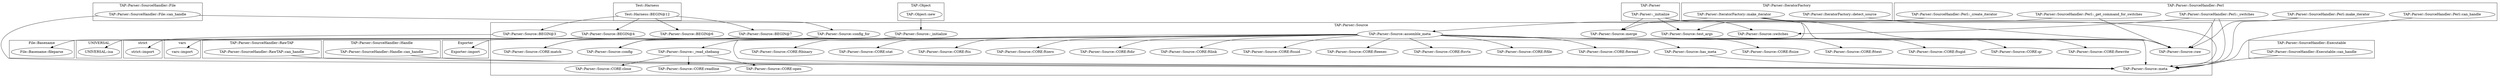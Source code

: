 digraph {
graph [overlap=false]
subgraph cluster_TAP_Parser_SourceHandler_Perl {
	label="TAP::Parser::SourceHandler::Perl";
	"TAP::Parser::SourceHandler::Perl::_create_iterator";
	"TAP::Parser::SourceHandler::Perl::_switches";
	"TAP::Parser::SourceHandler::Perl::make_iterator";
	"TAP::Parser::SourceHandler::Perl::can_handle";
	"TAP::Parser::SourceHandler::Perl::_get_command_for_switches";
}
subgraph cluster_vars {
	label="vars";
	"vars::import";
}
subgraph cluster_strict {
	label="strict";
	"strict::import";
}
subgraph cluster_TAP_Object {
	label="TAP::Object";
	"TAP::Object::new";
}
subgraph cluster_TAP_Parser_SourceHandler_Executable {
	label="TAP::Parser::SourceHandler::Executable";
	"TAP::Parser::SourceHandler::Executable::can_handle";
}
subgraph cluster_Test_Harness {
	label="Test::Harness";
	"Test::Harness::BEGIN@12";
}
subgraph cluster_Exporter {
	label="Exporter";
	"Exporter::import";
}
subgraph cluster_TAP_Parser_SourceHandler_RawTAP {
	label="TAP::Parser::SourceHandler::RawTAP";
	"TAP::Parser::SourceHandler::RawTAP::can_handle";
}
subgraph cluster_File_Basename {
	label="File::Basename";
	"File::Basename::fileparse";
}
subgraph cluster_TAP_Parser_SourceHandler_Handle {
	label="TAP::Parser::SourceHandler::Handle";
	"TAP::Parser::SourceHandler::Handle::can_handle";
}
subgraph cluster_TAP_Parser_Source {
	label="TAP::Parser::Source";
	"TAP::Parser::Source::CORE:ftfile";
	"TAP::Parser::Source::CORE:ftsvtx";
	"TAP::Parser::Source::CORE:match";
	"TAP::Parser::Source::raw";
	"TAP::Parser::Source::CORE:fteread";
	"TAP::Parser::Source::CORE:ftsize";
	"TAP::Parser::Source::CORE:fttext";
	"TAP::Parser::Source::CORE:ftsgid";
	"TAP::Parser::Source::_initialize";
	"TAP::Parser::Source::BEGIN@4";
	"TAP::Parser::Source::CORE:qr";
	"TAP::Parser::Source::switches";
	"TAP::Parser::Source::test_args";
	"TAP::Parser::Source::assemble_meta";
	"TAP::Parser::Source::meta";
	"TAP::Parser::Source::CORE:readline";
	"TAP::Parser::Source::CORE:ftewrite";
	"TAP::Parser::Source::has_meta";
	"TAP::Parser::Source::config";
	"TAP::Parser::Source::BEGIN@6";
	"TAP::Parser::Source::CORE:ftbinary";
	"TAP::Parser::Source::CORE:open";
	"TAP::Parser::Source::CORE:stat";
	"TAP::Parser::Source::CORE:ftis";
	"TAP::Parser::Source::BEGIN@7";
	"TAP::Parser::Source::CORE:close";
	"TAP::Parser::Source::CORE:ftzero";
	"TAP::Parser::Source::_read_shebang";
	"TAP::Parser::Source::CORE:ftdir";
	"TAP::Parser::Source::CORE:ftlink";
	"TAP::Parser::Source::CORE:ftsuid";
	"TAP::Parser::Source::BEGIN@3";
	"TAP::Parser::Source::config_for";
	"TAP::Parser::Source::CORE:fteexec";
	"TAP::Parser::Source::merge";
}
subgraph cluster_UNIVERSAL {
	label="UNIVERSAL";
	"UNIVERSAL::isa";
}
subgraph cluster_TAP_Parser {
	label="TAP::Parser";
	"TAP::Parser::_initialize";
}
subgraph cluster_TAP_Parser_IteratorFactory {
	label="TAP::Parser::IteratorFactory";
	"TAP::Parser::IteratorFactory::make_iterator";
	"TAP::Parser::IteratorFactory::detect_source";
}
subgraph cluster_TAP_Parser_SourceHandler_File {
	label="TAP::Parser::SourceHandler::File";
	"TAP::Parser::SourceHandler::File::can_handle";
}
"TAP::Parser::Source::assemble_meta" -> "TAP::Parser::Source::CORE:match";
"TAP::Parser::Source::config_for" -> "TAP::Parser::Source::CORE:match";
"TAP::Parser::Source::assemble_meta" -> "TAP::Parser::Source::CORE:ftsvtx";
"TAP::Parser::Source::assemble_meta" -> "TAP::Parser::Source::CORE:fteread";
"TAP::Parser::Source::assemble_meta" -> "File::Basename::fileparse";
"Test::Harness::BEGIN@12" -> "TAP::Parser::Source::BEGIN@4";
"TAP::Parser::_initialize" -> "TAP::Parser::Source::test_args";
"TAP::Parser::SourceHandler::Perl::_get_command_for_switches" -> "TAP::Parser::Source::test_args";
"TAP::Parser::Source::BEGIN@7" -> "Exporter::import";
"TAP::Parser::SourceHandler::Executable::can_handle" -> "TAP::Parser::Source::meta";
"TAP::Parser::SourceHandler::Perl::make_iterator" -> "TAP::Parser::Source::meta";
"TAP::Parser::SourceHandler::Handle::can_handle" -> "TAP::Parser::Source::meta";
"TAP::Parser::SourceHandler::Perl::can_handle" -> "TAP::Parser::Source::meta";
"TAP::Parser::SourceHandler::RawTAP::can_handle" -> "TAP::Parser::Source::meta";
"TAP::Parser::Source::has_meta" -> "TAP::Parser::Source::meta";
"TAP::Parser::Source::_initialize" -> "TAP::Parser::Source::meta";
"TAP::Parser::Source::assemble_meta" -> "TAP::Parser::Source::meta";
"TAP::Parser::SourceHandler::Perl::_switches" -> "TAP::Parser::Source::meta";
"TAP::Parser::SourceHandler::File::can_handle" -> "TAP::Parser::Source::meta";
"TAP::Parser::IteratorFactory::make_iterator" -> "TAP::Parser::Source::meta";
"TAP::Parser::Source::_read_shebang" -> "TAP::Parser::Source::CORE:readline";
"TAP::Parser::Source::_initialize" -> "TAP::Parser::Source::config";
"TAP::Parser::Source::config_for" -> "TAP::Parser::Source::config";
"TAP::Parser::IteratorFactory::make_iterator" -> "TAP::Parser::Source::config";
"TAP::Parser::Source::assemble_meta" -> "TAP::Parser::Source::CORE:ftbinary";
"TAP::Parser::Source::assemble_meta" -> "TAP::Parser::Source::CORE:ftis";
"TAP::Parser::Source::assemble_meta" -> "TAP::Parser::Source::CORE:ftlink";
"TAP::Parser::Source::assemble_meta" -> "TAP::Parser::Source::CORE:ftsuid";
"TAP::Parser::SourceHandler::File::can_handle" -> "TAP::Parser::Source::config_for";
"TAP::Parser::SourceHandler::Perl::_create_iterator" -> "TAP::Parser::Source::merge";
"TAP::Parser::_initialize" -> "TAP::Parser::Source::merge";
"TAP::Parser::Source::assemble_meta" -> "TAP::Parser::Source::raw";
"TAP::Parser::SourceHandler::Perl::_switches" -> "TAP::Parser::Source::raw";
"TAP::Parser::SourceHandler::Perl::make_iterator" -> "TAP::Parser::Source::raw";
"TAP::Parser::_initialize" -> "TAP::Parser::Source::raw";
"TAP::Parser::IteratorFactory::make_iterator" -> "TAP::Parser::Source::raw";
"TAP::Parser::IteratorFactory::detect_source" -> "TAP::Parser::Source::raw";
"TAP::Parser::SourceHandler::Perl::_get_command_for_switches" -> "TAP::Parser::Source::raw";
"TAP::Parser::Source::assemble_meta" -> "TAP::Parser::Source::CORE:fttext";
"TAP::Object::new" -> "TAP::Parser::Source::_initialize";
"TAP::Parser::Source::assemble_meta" -> "TAP::Parser::Source::CORE:ftsgid";
"Test::Harness::BEGIN@12" -> "TAP::Parser::Source::BEGIN@6";
"TAP::Parser::Source::_read_shebang" -> "TAP::Parser::Source::CORE:open";
"TAP::Parser::Source::_read_shebang" -> "TAP::Parser::Source::CORE:close";
"TAP::Parser::Source::assemble_meta" -> "TAP::Parser::Source::CORE:ftfile";
"TAP::Parser::Source::assemble_meta" -> "TAP::Parser::Source::CORE:qr";
"TAP::Parser::SourceHandler::Perl::_switches" -> "TAP::Parser::Source::switches";
"TAP::Parser::_initialize" -> "TAP::Parser::Source::switches";
"TAP::Parser::Source::assemble_meta" -> "TAP::Parser::Source::has_meta";
"TAP::Parser::Source::assemble_meta" -> "UNIVERSAL::isa";
"Test::Harness::BEGIN@12" -> "TAP::Parser::Source::BEGIN@7";
"TAP::Parser::Source::assemble_meta" -> "TAP::Parser::Source::_read_shebang";
"TAP::Parser::Source::assemble_meta" -> "TAP::Parser::Source::CORE:ftdir";
"Test::Harness::BEGIN@12" -> "TAP::Parser::Source::BEGIN@3";
"TAP::Parser::Source::assemble_meta" -> "TAP::Parser::Source::CORE:ftsize";
"TAP::Parser::Source::BEGIN@4" -> "vars::import";
"TAP::Parser::IteratorFactory::make_iterator" -> "TAP::Parser::Source::assemble_meta";
"TAP::Parser::Source::assemble_meta" -> "TAP::Parser::Source::CORE:ftewrite";
"TAP::Parser::Source::assemble_meta" -> "TAP::Parser::Source::CORE:stat";
"TAP::Parser::Source::assemble_meta" -> "TAP::Parser::Source::CORE:ftzero";
"TAP::Parser::Source::BEGIN@3" -> "strict::import";
"TAP::Parser::Source::assemble_meta" -> "TAP::Parser::Source::CORE:fteexec";
}

